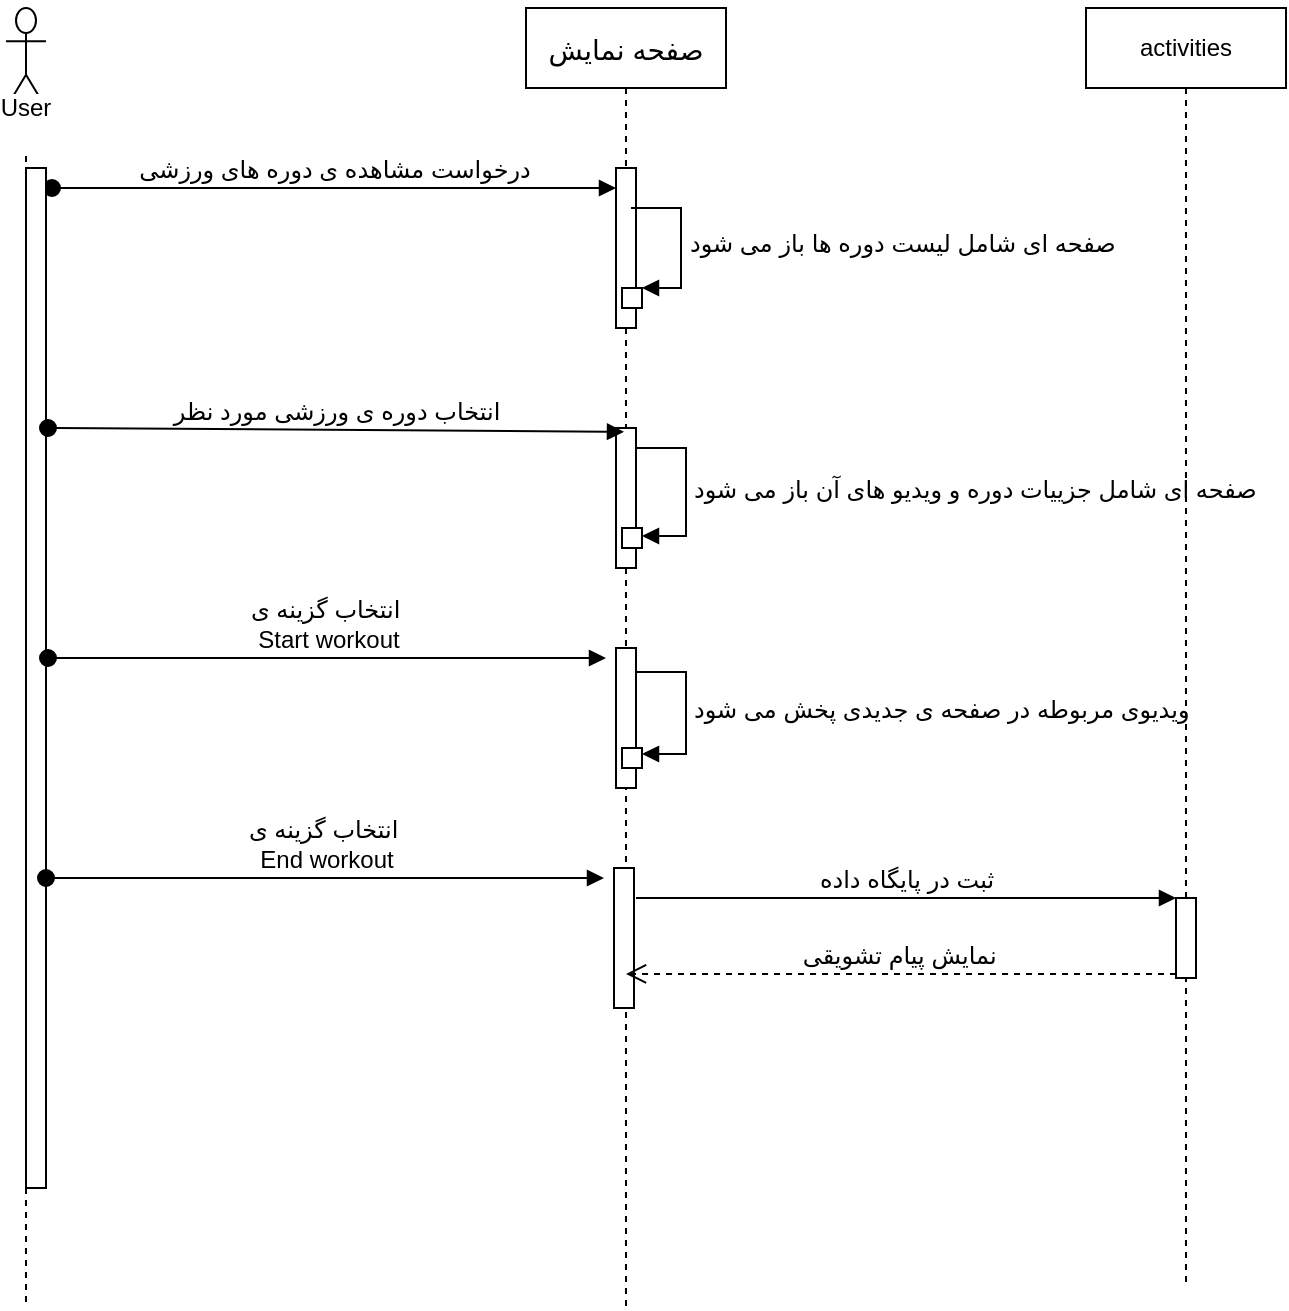 <mxfile version="14.0.1" type="github">
  <diagram id="wJ2QF8gWQcXBkcPJoWy3" name="Page-1">
    <mxGraphModel dx="786" dy="473" grid="1" gridSize="10" guides="1" tooltips="1" connect="1" arrows="1" fold="1" page="1" pageScale="1" pageWidth="850" pageHeight="1100" math="0" shadow="0">
      <root>
        <mxCell id="0" />
        <mxCell id="1" parent="0" />
        <mxCell id="eqUE0r_B1Y4DRGpVIJ5d-27" value="User&lt;br&gt;&lt;br&gt;" style="shape=umlLifeline;participant=umlActor;perimeter=lifelinePerimeter;whiteSpace=wrap;html=1;container=1;collapsible=0;recursiveResize=0;verticalAlign=top;spacingTop=36;labelBackgroundColor=#ffffff;outlineConnect=0;size=50;" parent="1" vertex="1">
          <mxGeometry x="20" y="20" width="20" height="650" as="geometry" />
        </mxCell>
        <mxCell id="eqUE0r_B1Y4DRGpVIJ5d-29" value="&lt;font style=&quot;font-size: 14px&quot;&gt;&lt;br&gt;صفحه نمایش&lt;br&gt;&lt;/font&gt;&lt;br&gt;" style="shape=umlLifeline;perimeter=lifelinePerimeter;whiteSpace=wrap;html=1;container=1;collapsible=0;recursiveResize=0;outlineConnect=0;" parent="1" vertex="1">
          <mxGeometry x="280" y="20" width="100" height="650" as="geometry" />
        </mxCell>
        <mxCell id="eqUE0r_B1Y4DRGpVIJ5d-30" value="" style="html=1;points=[];perimeter=orthogonalPerimeter;" parent="eqUE0r_B1Y4DRGpVIJ5d-29" vertex="1">
          <mxGeometry x="45" y="80" width="10" height="80" as="geometry" />
        </mxCell>
        <mxCell id="eqUE0r_B1Y4DRGpVIJ5d-31" value="" style="html=1;points=[];perimeter=orthogonalPerimeter;" parent="eqUE0r_B1Y4DRGpVIJ5d-29" vertex="1">
          <mxGeometry x="48" y="140" width="10" height="10" as="geometry" />
        </mxCell>
        <mxCell id="eqUE0r_B1Y4DRGpVIJ5d-32" value="" style="html=1;points=[];perimeter=orthogonalPerimeter;" parent="eqUE0r_B1Y4DRGpVIJ5d-29" vertex="1">
          <mxGeometry x="45" y="210" width="10" height="70" as="geometry" />
        </mxCell>
        <mxCell id="eqUE0r_B1Y4DRGpVIJ5d-47" value="&lt;font style=&quot;font-size: 12px&quot;&gt;صفحه ای شامل جزییات دوره و ویدیو های آن باز می شود&lt;/font&gt;" style="edgeStyle=orthogonalEdgeStyle;html=1;align=left;spacingLeft=2;endArrow=block;rounded=0;entryX=1;entryY=0.4;entryDx=0;entryDy=0;entryPerimeter=0;" parent="eqUE0r_B1Y4DRGpVIJ5d-29" source="eqUE0r_B1Y4DRGpVIJ5d-32" target="eqUE0r_B1Y4DRGpVIJ5d-48" edge="1">
          <mxGeometry relative="1" as="geometry">
            <mxPoint x="103" y="220" as="sourcePoint" />
            <Array as="points">
              <mxPoint x="80" y="220" />
              <mxPoint x="80" y="264" />
            </Array>
            <mxPoint x="56" y="280" as="targetPoint" />
          </mxGeometry>
        </mxCell>
        <mxCell id="eqUE0r_B1Y4DRGpVIJ5d-48" value="" style="html=1;points=[];perimeter=orthogonalPerimeter;" parent="eqUE0r_B1Y4DRGpVIJ5d-29" vertex="1">
          <mxGeometry x="48" y="260" width="10" height="10" as="geometry" />
        </mxCell>
        <mxCell id="eqUE0r_B1Y4DRGpVIJ5d-50" value="" style="html=1;points=[];perimeter=orthogonalPerimeter;" parent="eqUE0r_B1Y4DRGpVIJ5d-29" vertex="1">
          <mxGeometry x="45" y="320" width="10" height="70" as="geometry" />
        </mxCell>
        <mxCell id="eqUE0r_B1Y4DRGpVIJ5d-51" value="&lt;span style=&quot;font-size: 12px&quot;&gt;ویدیوی مربوطه در صفحه ی جدیدی پخش می شود&lt;/span&gt;" style="edgeStyle=orthogonalEdgeStyle;html=1;align=left;spacingLeft=2;endArrow=block;rounded=0;entryX=1;entryY=0.3;entryDx=0;entryDy=0;entryPerimeter=0;" parent="eqUE0r_B1Y4DRGpVIJ5d-29" edge="1" target="7P5QpnmELrHwjL7wf4hy-2">
          <mxGeometry relative="1" as="geometry">
            <mxPoint x="55" y="332" as="sourcePoint" />
            <Array as="points">
              <mxPoint x="80" y="332" />
              <mxPoint x="80" y="373" />
            </Array>
            <mxPoint x="60" y="378" as="targetPoint" />
          </mxGeometry>
        </mxCell>
        <mxCell id="7P5QpnmELrHwjL7wf4hy-2" value="" style="html=1;points=[];perimeter=orthogonalPerimeter;" vertex="1" parent="eqUE0r_B1Y4DRGpVIJ5d-29">
          <mxGeometry x="48" y="370" width="10" height="10" as="geometry" />
        </mxCell>
        <mxCell id="eqUE0r_B1Y4DRGpVIJ5d-34" value="activities" style="shape=umlLifeline;perimeter=lifelinePerimeter;whiteSpace=wrap;html=1;container=1;collapsible=0;recursiveResize=0;outlineConnect=0;" parent="1" vertex="1">
          <mxGeometry x="560" y="20" width="100" height="640" as="geometry" />
        </mxCell>
        <mxCell id="7P5QpnmELrHwjL7wf4hy-12" value="" style="html=1;points=[];perimeter=orthogonalPerimeter;" vertex="1" parent="eqUE0r_B1Y4DRGpVIJ5d-34">
          <mxGeometry x="45" y="445" width="10" height="40" as="geometry" />
        </mxCell>
        <mxCell id="eqUE0r_B1Y4DRGpVIJ5d-36" value="&lt;font style=&quot;font-size: 12px&quot;&gt;درخواست مشاهده ی دوره های ورزشی&lt;/font&gt;" style="html=1;verticalAlign=bottom;startArrow=oval;endArrow=block;startSize=8;" parent="1" target="eqUE0r_B1Y4DRGpVIJ5d-30" edge="1">
          <mxGeometry relative="1" as="geometry">
            <mxPoint x="43" y="110" as="sourcePoint" />
            <Array as="points">
              <mxPoint x="90" y="110" />
            </Array>
          </mxGeometry>
        </mxCell>
        <mxCell id="eqUE0r_B1Y4DRGpVIJ5d-37" value="&lt;font style=&quot;font-size: 12px&quot;&gt;صفحه ای شامل لیست دوره ها باز می شود&lt;/font&gt;" style="edgeStyle=orthogonalEdgeStyle;html=1;align=left;spacingLeft=2;endArrow=block;rounded=0;entryX=1;entryY=0;" parent="1" target="eqUE0r_B1Y4DRGpVIJ5d-31" edge="1">
          <mxGeometry relative="1" as="geometry">
            <mxPoint x="332.5" y="120" as="sourcePoint" />
            <Array as="points">
              <mxPoint x="357.5" y="120" />
            </Array>
          </mxGeometry>
        </mxCell>
        <mxCell id="eqUE0r_B1Y4DRGpVIJ5d-45" value="" style="html=1;points=[];perimeter=orthogonalPerimeter;" parent="1" vertex="1">
          <mxGeometry x="30" y="100" width="10" height="510" as="geometry" />
        </mxCell>
        <mxCell id="eqUE0r_B1Y4DRGpVIJ5d-46" value="&lt;font style=&quot;font-size: 12px&quot;&gt;انتخاب دوره ی ورزشی مورد نظر&lt;/font&gt;" style="html=1;verticalAlign=bottom;startArrow=oval;endArrow=block;startSize=8;entryX=0.49;entryY=0.326;entryDx=0;entryDy=0;entryPerimeter=0;" parent="1" target="eqUE0r_B1Y4DRGpVIJ5d-29" edge="1">
          <mxGeometry relative="1" as="geometry">
            <mxPoint x="41" y="230" as="sourcePoint" />
            <mxPoint x="335" y="120" as="targetPoint" />
            <Array as="points" />
          </mxGeometry>
        </mxCell>
        <mxCell id="eqUE0r_B1Y4DRGpVIJ5d-49" value="&lt;font style=&quot;font-size: 12px&quot;&gt;انتخاب گزینه ی&amp;nbsp;&lt;br&gt;Start workout&lt;br&gt;&lt;/font&gt;" style="html=1;verticalAlign=bottom;startArrow=oval;endArrow=block;startSize=8;" parent="1" edge="1">
          <mxGeometry relative="1" as="geometry">
            <mxPoint x="41" y="345" as="sourcePoint" />
            <mxPoint x="320" y="345" as="targetPoint" />
          </mxGeometry>
        </mxCell>
        <mxCell id="7P5QpnmELrHwjL7wf4hy-7" value="" style="html=1;points=[];perimeter=orthogonalPerimeter;" vertex="1" parent="1">
          <mxGeometry x="324" y="450" width="10" height="70" as="geometry" />
        </mxCell>
        <mxCell id="7P5QpnmELrHwjL7wf4hy-10" value="&lt;font style=&quot;font-size: 12px&quot;&gt;انتخاب گزینه ی&amp;nbsp;&lt;br&gt;End workout&lt;br&gt;&lt;/font&gt;" style="html=1;verticalAlign=bottom;startArrow=oval;endArrow=block;startSize=8;" edge="1" parent="1">
          <mxGeometry relative="1" as="geometry">
            <mxPoint x="40" y="455" as="sourcePoint" />
            <mxPoint x="319" y="455" as="targetPoint" />
          </mxGeometry>
        </mxCell>
        <mxCell id="7P5QpnmELrHwjL7wf4hy-14" value="&lt;font style=&quot;font-size: 12px&quot;&gt;ثبت در پایگاه داده&lt;/font&gt;" style="html=1;verticalAlign=bottom;endArrow=block;entryX=0;entryY=0;exitX=1.1;exitY=0.214;exitDx=0;exitDy=0;exitPerimeter=0;" edge="1" parent="1" source="7P5QpnmELrHwjL7wf4hy-7" target="7P5QpnmELrHwjL7wf4hy-12">
          <mxGeometry relative="1" as="geometry">
            <mxPoint x="535" y="270" as="sourcePoint" />
          </mxGeometry>
        </mxCell>
        <mxCell id="7P5QpnmELrHwjL7wf4hy-15" value="&lt;span style=&quot;font-size: 12px&quot;&gt;نمایش پیام تشویقی&amp;nbsp;&lt;/span&gt;" style="html=1;verticalAlign=bottom;endArrow=open;dashed=1;endSize=8;exitX=0;exitY=0.95;entryX=0.6;entryY=0.757;entryDx=0;entryDy=0;entryPerimeter=0;" edge="1" parent="1" source="7P5QpnmELrHwjL7wf4hy-12" target="7P5QpnmELrHwjL7wf4hy-7">
          <mxGeometry relative="1" as="geometry">
            <mxPoint x="340" y="503" as="targetPoint" />
          </mxGeometry>
        </mxCell>
      </root>
    </mxGraphModel>
  </diagram>
</mxfile>

